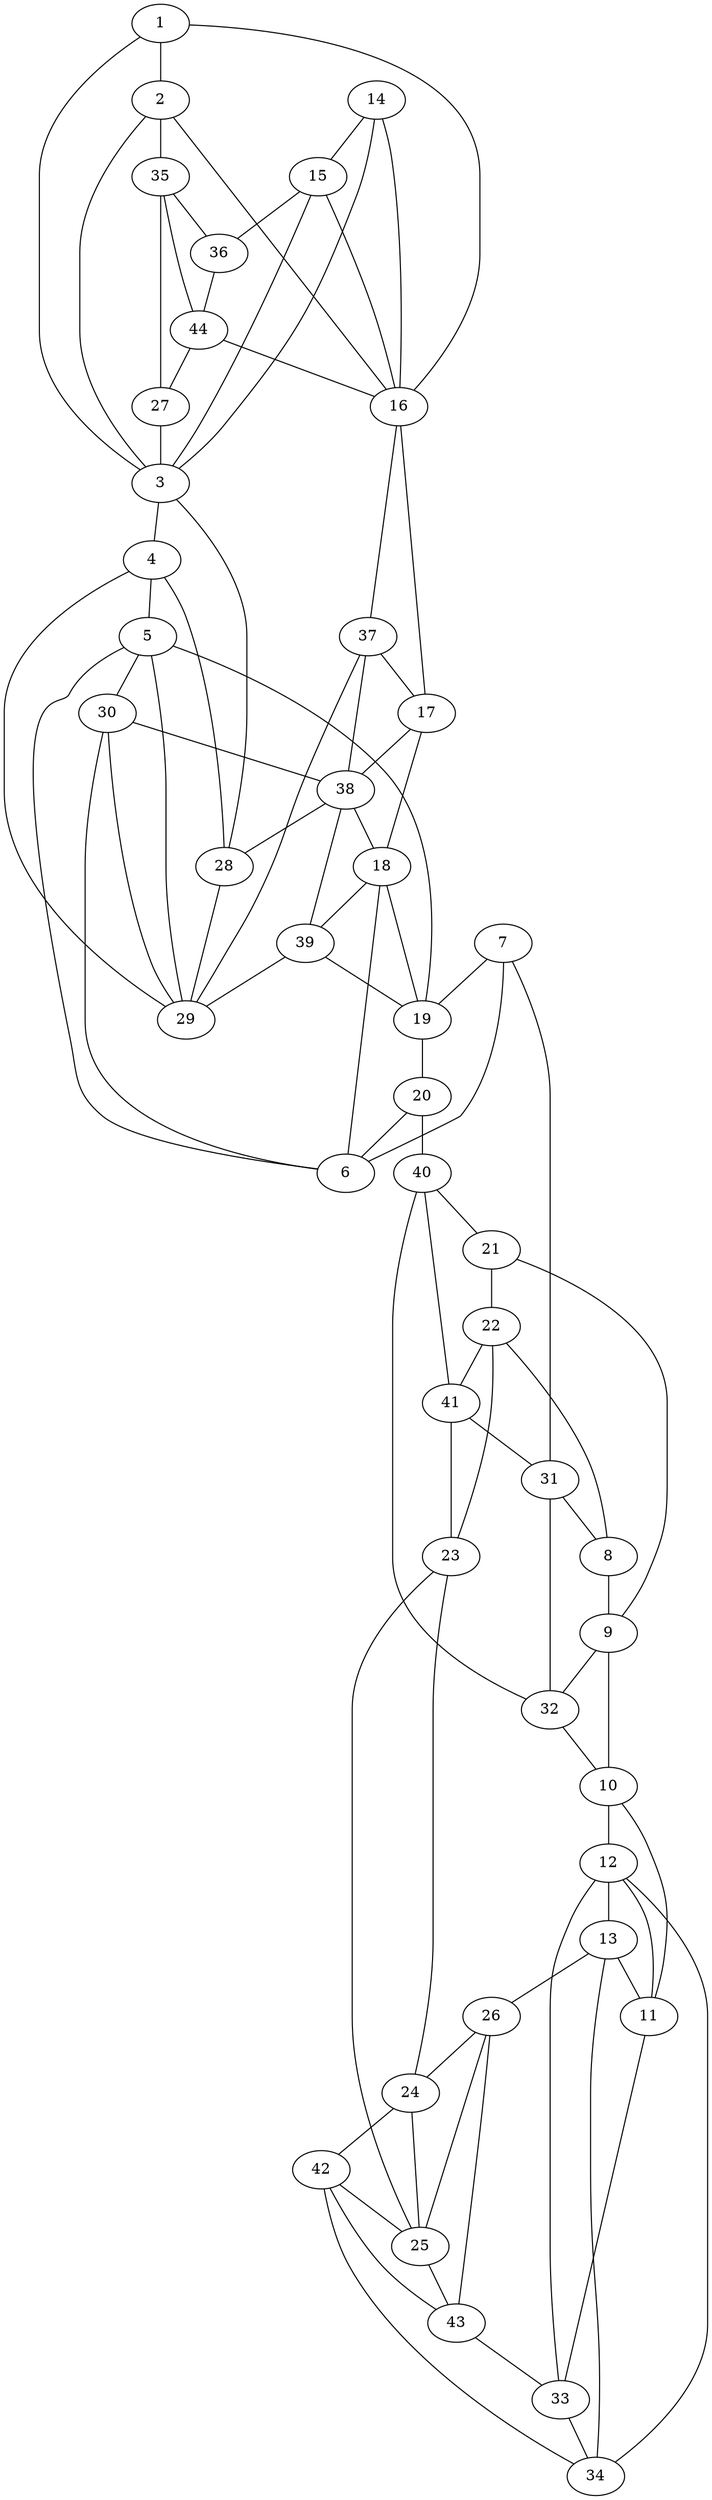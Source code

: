 graph pdb1n7k {
	1	 [aaLength=13,
		sequence=ARDILQQGLDRLG,
		type=0];
	2	 [aaLength=7,
		sequence=PEDLASR,
		type=0];
	1 -- 2	 [distance0="17.84435",
		frequency=1,
		type0=1];
	3	 [aaLength=16,
		sequence=EEDVRNLVREASDYGF,
		type=0];
	1 -- 3	 [distance0="40.51957",
		frequency=1,
		type0=2];
	16	 [aaLength=16,
		sequence=EEDVRNLVREASDYGF,
		type=0];
	1 -- 16	 [distance0="56.98722",
		frequency=1,
		type0=3];
	2 -- 3	 [distance0="25.22837",
		frequency=1,
		type0=2];
	2 -- 16	 [distance0="46.39373",
		frequency=1,
		type0=3];
	35	 [aaLength=4,
		sequence=DSTL,
		type=1];
	2 -- 35	 [distance0="1.0",
		frequency=1,
		type0=4];
	4	 [aaLength=16,
		sequence=PVYTVKISGLAEKLGV,
		type=0];
	3 -- 4	 [distance0="24.17069",
		frequency=1,
		type0=1];
	28	 [aaLength=3,
		sequence=VLT,
		type=1];
	3 -- 28	 [distance0="3.0",
		frequency=1,
		type0=4];
	5	 [aaLength=16,
		sequence=LEVKLVEAQTVLEAGA,
		type=0];
	4 -- 5	 [distance0="30.8328",
		frequency=1,
		type0=3];
	29	 [aaLength=5,
		sequence=CSVIG,
		type=1];
	4 -- 29	 [distance0="2.0",
		frequency=1,
		type0=4];
	6	 [aaLength=4,
		sequence=LSLG,
		type=0];
	5 -- 6	 [distance0="26.50226",
		frequency=1,
		type0=2];
	19	 [aaLength=4,
		sequence=LSLG,
		type=0];
	5 -- 19	 [distance0="28.37678",
		frequency=1,
		type0=3];
	30	 [aaLength=4,
		sequence=LDVV,
		type=1];
	5 -- 30	 [distance0="2.0",
		frequency=1,
		type0=4];
	7	 [aaLength=19,
		sequence=PEAVYREVSGIVKLAKSYG,
		type=0];
	7 -- 6	 [distance0="14.23498",
		frequency=1,
		type0=1];
	7 -- 19	 [distance0="22.38721",
		frequency=1,
		type0=2];
	31	 [aaLength=5,
		sequence=VKVIL,
		type=1];
	7 -- 31	 [distance0="2.0",
		frequency=1,
		type0=4];
	8	 [aaLength=5,
		sequence=APLWD,
		type=0];
	9	 [aaLength=15,
		sequence=DKTLSLLVDSSRRAG,
		type=0];
	8 -- 9	 [distance0="12.5482",
		distance1="0.0",
		frequency=2,
		type0=1,
		type1=5];
	21	 [aaLength=5,
		sequence=APLWD,
		type=0];
	9 -- 21	 [distance0="25.62921",
		frequency=1,
		type0=2];
	32	 [aaLength=3,
		sequence=VKT,
		type=1];
	9 -- 32	 [distance0="3.0",
		frequency=1,
		type0=4];
	10	 [aaLength=13,
		sequence=PVTVFRLASLAKP,
		type=0];
	10 -- 9	 [distance0="33.24276",
		frequency=1,
		type0=3];
	11	 [aaLength=3,
		sequence=LGM,
		type=0];
	10 -- 11	 [distance0="18.87518",
		distance1="0.0",
		frequency=2,
		type0=1,
		type1=5];
	12	 [aaLength=11,
		sequence=GIDAVLAVGAG,
		type=0];
	10 -- 12	 [distance0="26.98504",
		frequency=1,
		type0=2];
	11 -- 12	 [distance0="20.5966",
		frequency=1,
		type0=2];
	33	 [aaLength=5,
		sequence=VKASG,
		type=1];
	11 -- 33	 [distance0="1.0",
		frequency=1,
		type0=4];
	13	 [aaLength=11,
		sequence=AVKVLESFKSL,
		type=0];
	12 -- 13	 [distance0="19.35075",
		frequency=1,
		type0=1];
	34	 [aaLength=4,
		sequence=IGTS,
		type=1];
	12 -- 34	 [distance0="3.0",
		frequency=1,
		type0=4];
	13 -- 11	 [distance0="35.0061",
		frequency=1,
		type0=2];
	26	 [aaLength=11,
		sequence=AVKVLESFKSL,
		type=0];
	13 -- 26	 [distance0="43.01783",
		frequency=1,
		type0=3];
	14	 [aaLength=13,
		sequence=ARDILQQGLDRLG,
		type=0];
	14 -- 3	 [distance0="56.96315",
		frequency=1,
		type0=3];
	14 -- 16	 [distance0="40.43649",
		frequency=1,
		type0=2];
	15	 [aaLength=8,
		sequence=PEDLASRI,
		type=0];
	14 -- 15	 [distance0="17.76682",
		distance1="1.0",
		frequency=2,
		type0=1,
		type1=4];
	15 -- 3	 [distance0="46.31387",
		frequency=1,
		type0=3];
	15 -- 16	 [distance0="25.15153",
		frequency=1,
		type0=2];
	36	 [aaLength=4,
		sequence=DSTL,
		type=1];
	15 -- 36	 [distance0="0.0",
		frequency=1,
		type0=5];
	17	 [aaLength=16,
		sequence=PVYTVKISGLAEKLGV,
		type=0];
	16 -- 17	 [distance0="24.12868",
		frequency=1,
		type0=1];
	37	 [aaLength=3,
		sequence=VLT,
		type=1];
	16 -- 37	 [distance0="3.0",
		frequency=1,
		type0=4];
	18	 [aaLength=15,
		sequence=LEVKLVEAQTVLEAG,
		type=0];
	17 -- 18	 [distance0="30.88989",
		frequency=1,
		type0=3];
	38	 [aaLength=5,
		sequence=CSVIG,
		type=1];
	17 -- 38	 [distance0="2.0",
		frequency=1,
		type0=4];
	18 -- 6	 [distance0="28.43553",
		frequency=1,
		type0=3];
	18 -- 19	 [distance0="26.41488",
		frequency=1,
		type0=2];
	39	 [aaLength=4,
		sequence=LDVV,
		type=1];
	18 -- 39	 [distance0="3.0",
		frequency=1,
		type0=4];
	20	 [aaLength=18,
		sequence=PEAVYREVSGIVKLAKSY,
		type=0];
	19 -- 20	 [distance0="10.8084",
		distance1="0.0",
		frequency=2,
		type0=1,
		type1=5];
	20 -- 6	 [distance0="19.52408",
		frequency=1,
		type0=2];
	40	 [aaLength=5,
		sequence=VKVIL,
		type=1];
	20 -- 40	 [distance0="3.0",
		frequency=1,
		type0=4];
	22	 [aaLength=16,
		sequence=DKTLSLLVDSSRRAGA,
		type=0];
	21 -- 22	 [distance0="12.62992",
		distance1="0.0",
		frequency=2,
		type0=1,
		type1=5];
	22 -- 8	 [distance0="25.73852",
		frequency=1,
		type0=2];
	41	 [aaLength=3,
		sequence=VKT,
		type=1];
	22 -- 41	 [distance0="2.0",
		frequency=1,
		type0=4];
	23	 [aaLength=13,
		sequence=PVTVFRLASLAKP,
		type=0];
	23 -- 22	 [distance0="33.25625",
		frequency=1,
		type0=3];
	24	 [aaLength=3,
		sequence=LGM,
		type=0];
	23 -- 24	 [distance0="18.92462",
		distance1="0.0",
		frequency=2,
		type0=1,
		type1=5];
	25	 [aaLength=11,
		sequence=GIDAVLAVGAG,
		type=0];
	23 -- 25	 [distance0="27.02026",
		frequency=1,
		type0=2];
	24 -- 25	 [distance0="20.71664",
		frequency=1,
		type0=2];
	42	 [aaLength=5,
		sequence=VKASG,
		type=1];
	24 -- 42	 [distance0="1.0",
		frequency=1,
		type0=4];
	25 -- 26	 [distance0="19.31986",
		frequency=1,
		type0=1];
	43	 [aaLength=4,
		sequence=IGTS,
		type=1];
	25 -- 43	 [distance0="3.0",
		frequency=1,
		type0=4];
	26 -- 24	 [distance0="35.08832",
		frequency=1,
		type0=2];
	27	 [aaLength=4,
		sequence=DSTL,
		type=1];
	27 -- 3	 [distance0="6.0",
		frequency=1,
		type0=4];
	27 -- 35	 [distance0="0.0",
		frequency=1,
		type0=1];
	28 -- 4	 [distance0="0.0",
		frequency=1,
		type0=5];
	28 -- 29	 [distance0="21.0",
		frequency=1,
		type0=2];
	29 -- 5	 [distance0="7.0",
		frequency=1,
		type0=4];
	30 -- 6	 [distance0="2.0",
		frequency=1,
		type0=4];
	30 -- 29	 [distance0="30.0",
		frequency=1,
		type0=2];
	30 -- 38	 [distance0="30.0",
		frequency=1,
		type0=3];
	31 -- 8	 [distance0="1.0",
		frequency=1,
		type0=4];
	31 -- 32	 [distance0="29.0",
		frequency=1,
		type0=2];
	32 -- 10	 [distance0="10.0",
		frequency=1,
		type0=4];
	33 -- 12	 [distance0="4.0",
		frequency=1,
		type0=4];
	33 -- 34	 [distance0="23.0",
		frequency=1,
		type0=2];
	34 -- 13	 [distance0="1.0",
		frequency=1,
		type0=4];
	35 -- 36	 [distance0="0.0",
		frequency=1,
		type0=2];
	44	 [aaLength=4,
		sequence=DSTL,
		type=1];
	36 -- 44	 [distance0="0.0",
		distance1="0.0",
		frequency=2,
		type0=3,
		type1=5];
	37 -- 17	 [distance0="0.0",
		frequency=1,
		type0=5];
	37 -- 29	 [distance0="21.0",
		frequency=1,
		type0=2];
	37 -- 38	 [distance0="21.0",
		frequency=1,
		type0=3];
	38 -- 18	 [distance0="7.0",
		frequency=1,
		type0=4];
	38 -- 28	 [distance0="21.0",
		frequency=1,
		type0=2];
	39 -- 19	 [distance0="2.0",
		frequency=1,
		type0=4];
	39 -- 29	 [distance0="30.0",
		frequency=1,
		type0=2];
	39 -- 38	 [distance0="30.0",
		frequency=1,
		type0=3];
	40 -- 21	 [distance0="1.0",
		frequency=1,
		type0=4];
	40 -- 32	 [distance0="29.0",
		frequency=1,
		type0=2];
	40 -- 41	 [distance0="29.0",
		frequency=1,
		type0=3];
	41 -- 23	 [distance0="10.0",
		frequency=1,
		type0=4];
	41 -- 31	 [distance0="29.0",
		frequency=1,
		type0=2];
	42 -- 25	 [distance0="4.0",
		frequency=1,
		type0=4];
	42 -- 34	 [distance0="23.0",
		frequency=1,
		type0=2];
	42 -- 43	 [distance0="23.0",
		frequency=1,
		type0=3];
	43 -- 26	 [distance0="1.0",
		frequency=1,
		type0=4];
	43 -- 33	 [distance0="23.0",
		frequency=1,
		type0=2];
	44 -- 16	 [distance0="6.0",
		frequency=1,
		type0=4];
	44 -- 27	 [distance0="0.0",
		frequency=1,
		type0=1];
	44 -- 35	 [distance0="0.0",
		frequency=1,
		type0=2];
}
